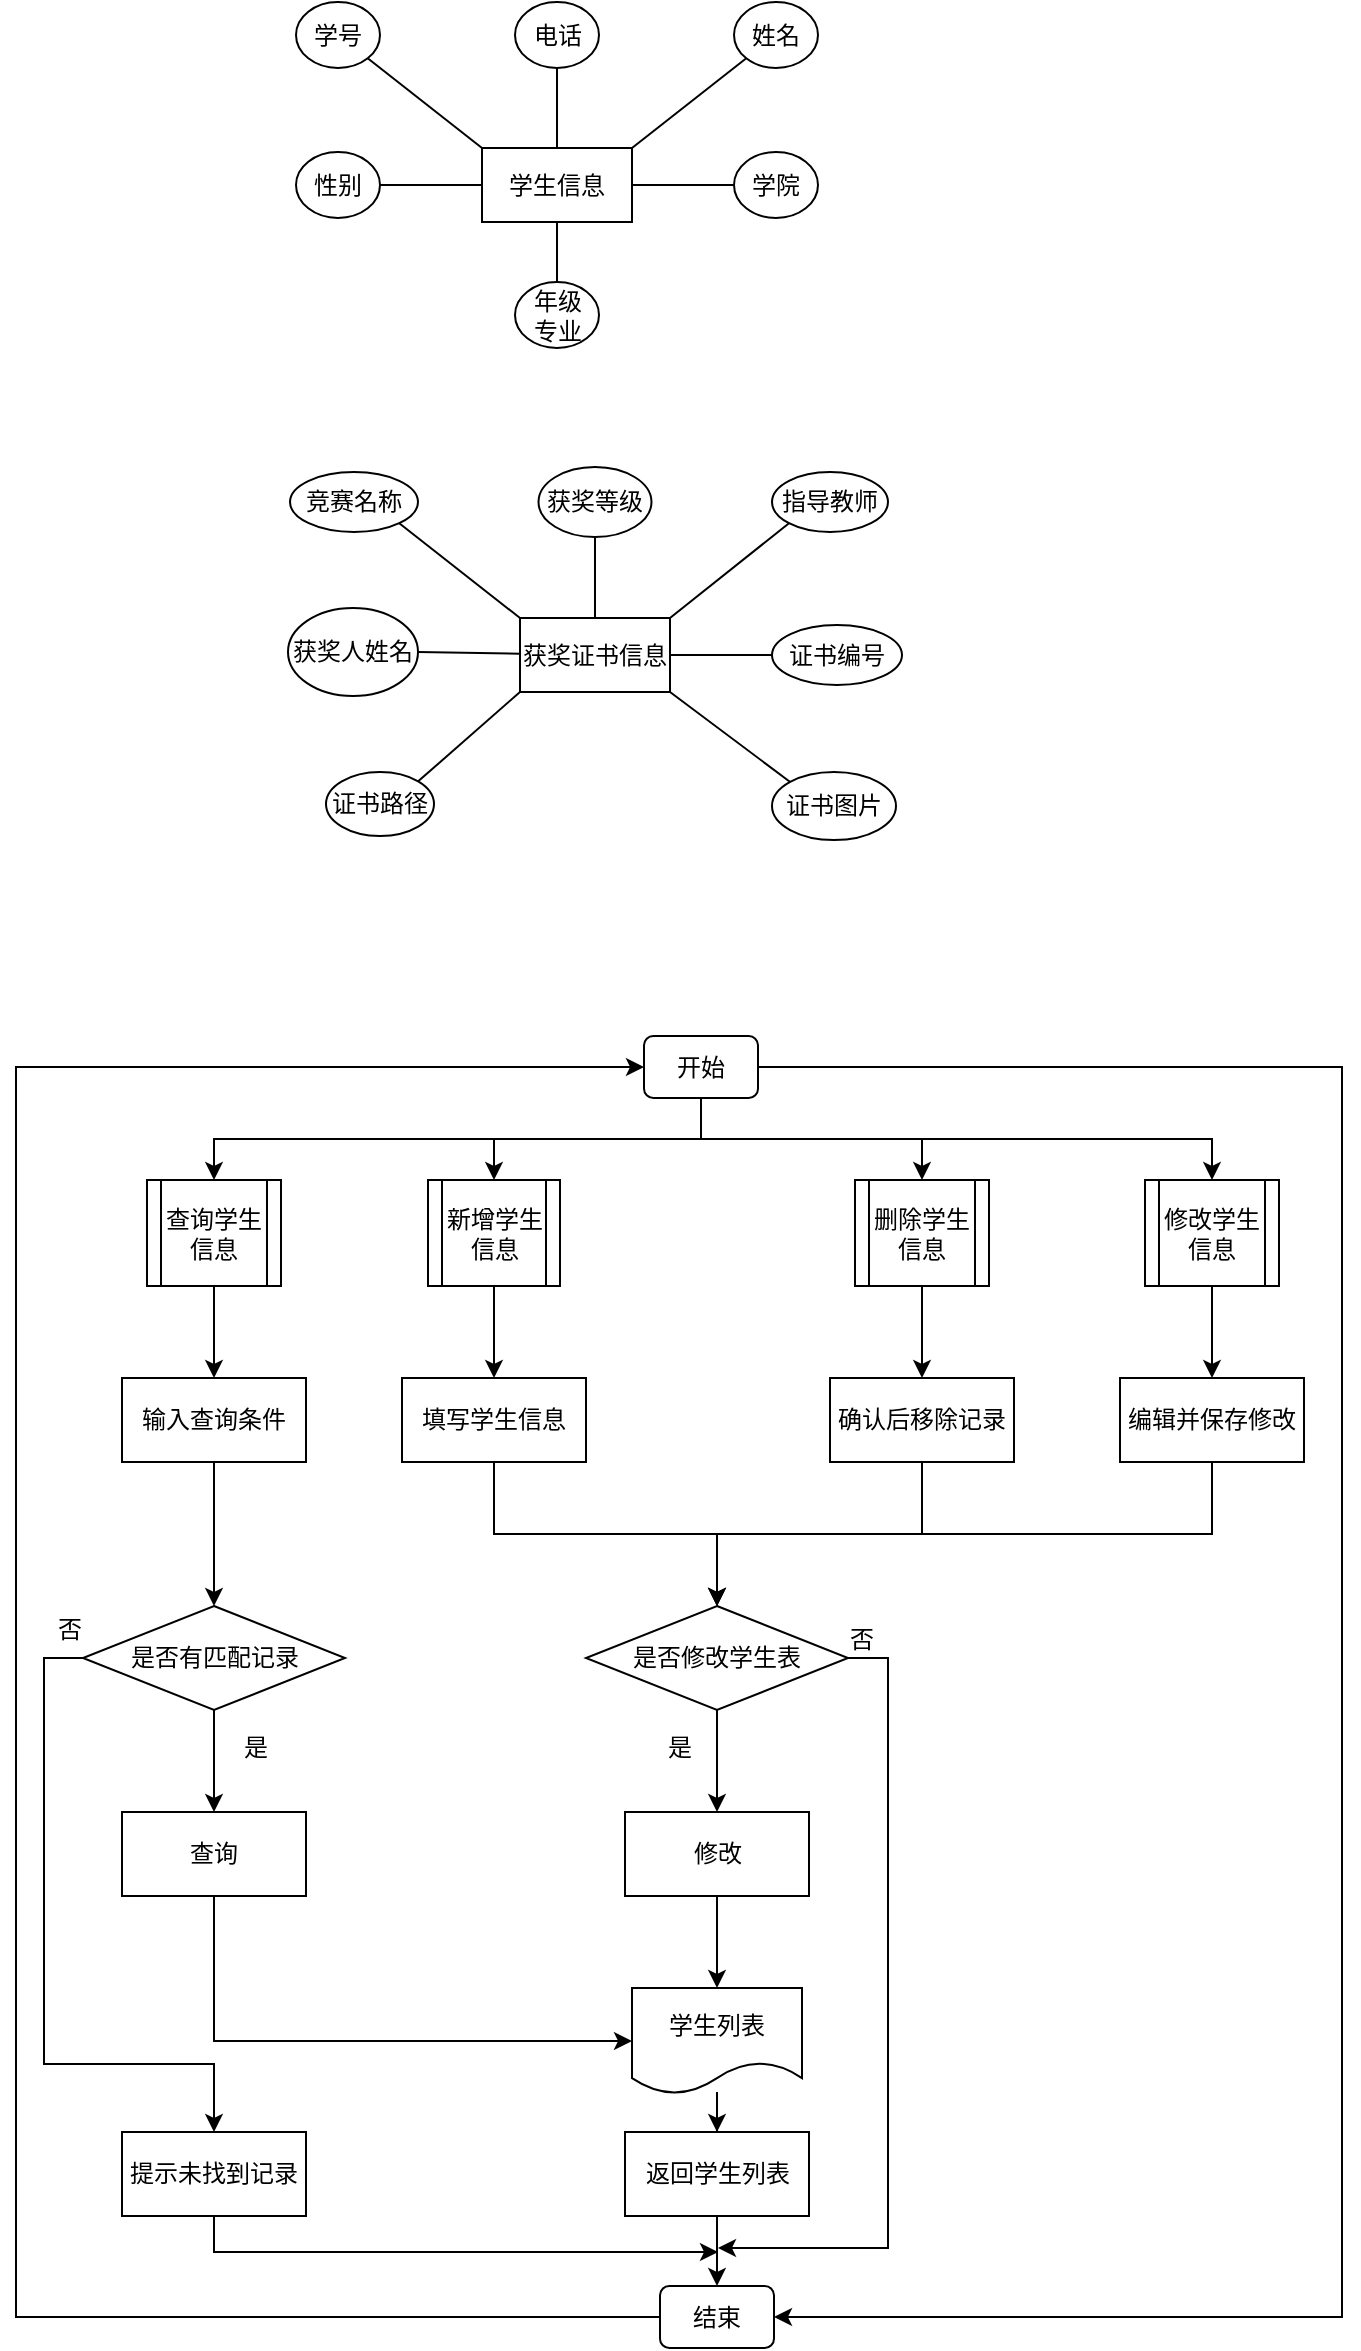 <mxfile version="25.0.3">
  <diagram name="第 1 页" id="52DwuSt1lLLi5HtNywio">
    <mxGraphModel dx="753" dy="677" grid="0" gridSize="10" guides="1" tooltips="1" connect="1" arrows="1" fold="1" page="1" pageScale="1" pageWidth="1169" pageHeight="1654" math="0" shadow="0">
      <root>
        <mxCell id="0" />
        <mxCell id="1" parent="0" />
        <mxCell id="10daeMJfv2n5kkDmHX4X-1" value="学生信息" style="rounded=0;whiteSpace=wrap;html=1;" vertex="1" parent="1">
          <mxGeometry x="317" y="127" width="75" height="37" as="geometry" />
        </mxCell>
        <mxCell id="10daeMJfv2n5kkDmHX4X-11" style="rounded=0;orthogonalLoop=1;jettySize=auto;html=1;exitX=0;exitY=1;exitDx=0;exitDy=0;entryX=1;entryY=0;entryDx=0;entryDy=0;endArrow=none;endFill=0;" edge="1" parent="1" source="10daeMJfv2n5kkDmHX4X-2" target="10daeMJfv2n5kkDmHX4X-1">
          <mxGeometry relative="1" as="geometry" />
        </mxCell>
        <mxCell id="10daeMJfv2n5kkDmHX4X-2" value="姓名" style="ellipse;whiteSpace=wrap;html=1;" vertex="1" parent="1">
          <mxGeometry x="443" y="54" width="42" height="33" as="geometry" />
        </mxCell>
        <mxCell id="10daeMJfv2n5kkDmHX4X-14" style="rounded=0;orthogonalLoop=1;jettySize=auto;html=1;exitX=1;exitY=0.5;exitDx=0;exitDy=0;endArrow=none;endFill=0;" edge="1" parent="1" source="10daeMJfv2n5kkDmHX4X-4" target="10daeMJfv2n5kkDmHX4X-1">
          <mxGeometry relative="1" as="geometry" />
        </mxCell>
        <mxCell id="10daeMJfv2n5kkDmHX4X-4" value="性别" style="ellipse;whiteSpace=wrap;html=1;" vertex="1" parent="1">
          <mxGeometry x="224" y="129" width="42" height="33" as="geometry" />
        </mxCell>
        <mxCell id="10daeMJfv2n5kkDmHX4X-9" style="rounded=0;orthogonalLoop=1;jettySize=auto;html=1;exitX=1;exitY=1;exitDx=0;exitDy=0;entryX=0;entryY=0;entryDx=0;entryDy=0;endArrow=none;endFill=0;" edge="1" parent="1" source="10daeMJfv2n5kkDmHX4X-5" target="10daeMJfv2n5kkDmHX4X-1">
          <mxGeometry relative="1" as="geometry" />
        </mxCell>
        <mxCell id="10daeMJfv2n5kkDmHX4X-5" value="学号" style="ellipse;whiteSpace=wrap;html=1;" vertex="1" parent="1">
          <mxGeometry x="224" y="54" width="42" height="33" as="geometry" />
        </mxCell>
        <mxCell id="10daeMJfv2n5kkDmHX4X-10" style="rounded=0;orthogonalLoop=1;jettySize=auto;html=1;exitX=0.5;exitY=1;exitDx=0;exitDy=0;endArrow=none;endFill=0;" edge="1" parent="1" source="10daeMJfv2n5kkDmHX4X-6" target="10daeMJfv2n5kkDmHX4X-1">
          <mxGeometry relative="1" as="geometry" />
        </mxCell>
        <mxCell id="10daeMJfv2n5kkDmHX4X-6" value="电话" style="ellipse;whiteSpace=wrap;html=1;" vertex="1" parent="1">
          <mxGeometry x="333.5" y="54" width="42" height="33" as="geometry" />
        </mxCell>
        <mxCell id="10daeMJfv2n5kkDmHX4X-13" style="rounded=0;orthogonalLoop=1;jettySize=auto;html=1;exitX=0.5;exitY=0;exitDx=0;exitDy=0;entryX=0.5;entryY=1;entryDx=0;entryDy=0;endArrow=none;endFill=0;" edge="1" parent="1" source="10daeMJfv2n5kkDmHX4X-7" target="10daeMJfv2n5kkDmHX4X-1">
          <mxGeometry relative="1" as="geometry" />
        </mxCell>
        <mxCell id="10daeMJfv2n5kkDmHX4X-7" value="年级&lt;div&gt;专业&lt;/div&gt;" style="ellipse;whiteSpace=wrap;html=1;" vertex="1" parent="1">
          <mxGeometry x="333.5" y="194" width="42" height="33" as="geometry" />
        </mxCell>
        <mxCell id="10daeMJfv2n5kkDmHX4X-12" style="rounded=0;orthogonalLoop=1;jettySize=auto;html=1;exitX=0;exitY=0.5;exitDx=0;exitDy=0;entryX=1;entryY=0.5;entryDx=0;entryDy=0;endArrow=none;endFill=0;" edge="1" parent="1" source="10daeMJfv2n5kkDmHX4X-8" target="10daeMJfv2n5kkDmHX4X-1">
          <mxGeometry relative="1" as="geometry" />
        </mxCell>
        <mxCell id="10daeMJfv2n5kkDmHX4X-8" value="学院" style="ellipse;whiteSpace=wrap;html=1;" vertex="1" parent="1">
          <mxGeometry x="443" y="129" width="42" height="33" as="geometry" />
        </mxCell>
        <mxCell id="10daeMJfv2n5kkDmHX4X-29" style="rounded=0;orthogonalLoop=1;jettySize=auto;html=1;exitX=1;exitY=1;exitDx=0;exitDy=0;entryX=0;entryY=0;entryDx=0;entryDy=0;endArrow=none;endFill=0;" edge="1" parent="1" source="10daeMJfv2n5kkDmHX4X-15" target="10daeMJfv2n5kkDmHX4X-28">
          <mxGeometry relative="1" as="geometry" />
        </mxCell>
        <mxCell id="10daeMJfv2n5kkDmHX4X-15" value="获奖证书信息" style="rounded=0;whiteSpace=wrap;html=1;" vertex="1" parent="1">
          <mxGeometry x="336" y="362" width="75" height="37" as="geometry" />
        </mxCell>
        <mxCell id="10daeMJfv2n5kkDmHX4X-16" style="rounded=0;orthogonalLoop=1;jettySize=auto;html=1;exitX=0;exitY=1;exitDx=0;exitDy=0;entryX=1;entryY=0;entryDx=0;entryDy=0;endArrow=none;endFill=0;" edge="1" parent="1" source="10daeMJfv2n5kkDmHX4X-17" target="10daeMJfv2n5kkDmHX4X-15">
          <mxGeometry relative="1" as="geometry" />
        </mxCell>
        <mxCell id="10daeMJfv2n5kkDmHX4X-17" value="指导教师" style="ellipse;whiteSpace=wrap;html=1;" vertex="1" parent="1">
          <mxGeometry x="462" y="289" width="58" height="30" as="geometry" />
        </mxCell>
        <mxCell id="10daeMJfv2n5kkDmHX4X-18" style="rounded=0;orthogonalLoop=1;jettySize=auto;html=1;exitX=1;exitY=0.5;exitDx=0;exitDy=0;endArrow=none;endFill=0;" edge="1" parent="1" source="10daeMJfv2n5kkDmHX4X-19" target="10daeMJfv2n5kkDmHX4X-15">
          <mxGeometry relative="1" as="geometry" />
        </mxCell>
        <mxCell id="10daeMJfv2n5kkDmHX4X-19" value="获奖人姓名" style="ellipse;whiteSpace=wrap;html=1;" vertex="1" parent="1">
          <mxGeometry x="220" y="357" width="65" height="44" as="geometry" />
        </mxCell>
        <mxCell id="10daeMJfv2n5kkDmHX4X-20" style="rounded=0;orthogonalLoop=1;jettySize=auto;html=1;exitX=1;exitY=1;exitDx=0;exitDy=0;entryX=0;entryY=0;entryDx=0;entryDy=0;endArrow=none;endFill=0;" edge="1" parent="1" source="10daeMJfv2n5kkDmHX4X-21" target="10daeMJfv2n5kkDmHX4X-15">
          <mxGeometry relative="1" as="geometry" />
        </mxCell>
        <mxCell id="10daeMJfv2n5kkDmHX4X-21" value="竞赛名称" style="ellipse;whiteSpace=wrap;html=1;" vertex="1" parent="1">
          <mxGeometry x="221" y="289" width="64" height="30" as="geometry" />
        </mxCell>
        <mxCell id="10daeMJfv2n5kkDmHX4X-22" style="rounded=0;orthogonalLoop=1;jettySize=auto;html=1;exitX=0.5;exitY=1;exitDx=0;exitDy=0;endArrow=none;endFill=0;" edge="1" parent="1" source="10daeMJfv2n5kkDmHX4X-23" target="10daeMJfv2n5kkDmHX4X-15">
          <mxGeometry relative="1" as="geometry" />
        </mxCell>
        <mxCell id="10daeMJfv2n5kkDmHX4X-23" value="获奖等级" style="ellipse;whiteSpace=wrap;html=1;" vertex="1" parent="1">
          <mxGeometry x="345.25" y="286.5" width="56.5" height="35" as="geometry" />
        </mxCell>
        <mxCell id="10daeMJfv2n5kkDmHX4X-24" style="rounded=0;orthogonalLoop=1;jettySize=auto;html=1;exitX=1;exitY=0;exitDx=0;exitDy=0;entryX=0;entryY=1;entryDx=0;entryDy=0;endArrow=none;endFill=0;" edge="1" parent="1" source="10daeMJfv2n5kkDmHX4X-25" target="10daeMJfv2n5kkDmHX4X-15">
          <mxGeometry relative="1" as="geometry" />
        </mxCell>
        <mxCell id="10daeMJfv2n5kkDmHX4X-25" value="证书路径" style="ellipse;whiteSpace=wrap;html=1;" vertex="1" parent="1">
          <mxGeometry x="239" y="439" width="54" height="32" as="geometry" />
        </mxCell>
        <mxCell id="10daeMJfv2n5kkDmHX4X-26" style="rounded=0;orthogonalLoop=1;jettySize=auto;html=1;exitX=0;exitY=0.5;exitDx=0;exitDy=0;entryX=1;entryY=0.5;entryDx=0;entryDy=0;endArrow=none;endFill=0;" edge="1" parent="1" source="10daeMJfv2n5kkDmHX4X-27" target="10daeMJfv2n5kkDmHX4X-15">
          <mxGeometry relative="1" as="geometry" />
        </mxCell>
        <mxCell id="10daeMJfv2n5kkDmHX4X-27" value="证书编号" style="ellipse;whiteSpace=wrap;html=1;" vertex="1" parent="1">
          <mxGeometry x="462" y="365.5" width="65" height="30" as="geometry" />
        </mxCell>
        <mxCell id="10daeMJfv2n5kkDmHX4X-28" value="证书图片" style="ellipse;whiteSpace=wrap;html=1;" vertex="1" parent="1">
          <mxGeometry x="462" y="439" width="62" height="34" as="geometry" />
        </mxCell>
        <mxCell id="10daeMJfv2n5kkDmHX4X-49" style="edgeStyle=orthogonalEdgeStyle;rounded=0;orthogonalLoop=1;jettySize=auto;html=1;exitX=0.5;exitY=1;exitDx=0;exitDy=0;entryX=0.5;entryY=0;entryDx=0;entryDy=0;" edge="1" parent="1" source="10daeMJfv2n5kkDmHX4X-30" target="10daeMJfv2n5kkDmHX4X-34">
          <mxGeometry relative="1" as="geometry" />
        </mxCell>
        <mxCell id="10daeMJfv2n5kkDmHX4X-50" style="edgeStyle=orthogonalEdgeStyle;rounded=0;orthogonalLoop=1;jettySize=auto;html=1;exitX=0.5;exitY=1;exitDx=0;exitDy=0;" edge="1" parent="1" source="10daeMJfv2n5kkDmHX4X-30" target="10daeMJfv2n5kkDmHX4X-36">
          <mxGeometry relative="1" as="geometry" />
        </mxCell>
        <mxCell id="10daeMJfv2n5kkDmHX4X-51" style="edgeStyle=orthogonalEdgeStyle;rounded=0;orthogonalLoop=1;jettySize=auto;html=1;exitX=0.5;exitY=1;exitDx=0;exitDy=0;" edge="1" parent="1" source="10daeMJfv2n5kkDmHX4X-30" target="10daeMJfv2n5kkDmHX4X-39">
          <mxGeometry relative="1" as="geometry" />
        </mxCell>
        <mxCell id="10daeMJfv2n5kkDmHX4X-52" style="edgeStyle=orthogonalEdgeStyle;rounded=0;orthogonalLoop=1;jettySize=auto;html=1;exitX=0.5;exitY=1;exitDx=0;exitDy=0;" edge="1" parent="1" source="10daeMJfv2n5kkDmHX4X-30" target="10daeMJfv2n5kkDmHX4X-40">
          <mxGeometry relative="1" as="geometry" />
        </mxCell>
        <mxCell id="10daeMJfv2n5kkDmHX4X-81" style="edgeStyle=orthogonalEdgeStyle;rounded=0;orthogonalLoop=1;jettySize=auto;html=1;exitX=1;exitY=0.5;exitDx=0;exitDy=0;entryX=1;entryY=0.5;entryDx=0;entryDy=0;" edge="1" parent="1" source="10daeMJfv2n5kkDmHX4X-30" target="10daeMJfv2n5kkDmHX4X-44">
          <mxGeometry relative="1" as="geometry">
            <Array as="points">
              <mxPoint x="747" y="587" />
              <mxPoint x="747" y="1212" />
            </Array>
          </mxGeometry>
        </mxCell>
        <mxCell id="10daeMJfv2n5kkDmHX4X-30" value="开始" style="rounded=1;whiteSpace=wrap;html=1;" vertex="1" parent="1">
          <mxGeometry x="398" y="571" width="57" height="31" as="geometry" />
        </mxCell>
        <mxCell id="10daeMJfv2n5kkDmHX4X-53" style="edgeStyle=orthogonalEdgeStyle;rounded=0;orthogonalLoop=1;jettySize=auto;html=1;exitX=0.5;exitY=1;exitDx=0;exitDy=0;entryX=0.5;entryY=0;entryDx=0;entryDy=0;" edge="1" parent="1" source="10daeMJfv2n5kkDmHX4X-34" target="10daeMJfv2n5kkDmHX4X-37">
          <mxGeometry relative="1" as="geometry" />
        </mxCell>
        <mxCell id="10daeMJfv2n5kkDmHX4X-34" value="新增学生信息" style="shape=process;whiteSpace=wrap;html=1;backgroundOutline=1;" vertex="1" parent="1">
          <mxGeometry x="290" y="643" width="66" height="53" as="geometry" />
        </mxCell>
        <mxCell id="10daeMJfv2n5kkDmHX4X-66" style="edgeStyle=orthogonalEdgeStyle;rounded=0;orthogonalLoop=1;jettySize=auto;html=1;entryX=0.5;entryY=0;entryDx=0;entryDy=0;" edge="1" parent="1" source="10daeMJfv2n5kkDmHX4X-35" target="10daeMJfv2n5kkDmHX4X-46">
          <mxGeometry relative="1" as="geometry" />
        </mxCell>
        <mxCell id="10daeMJfv2n5kkDmHX4X-35" value="学生列表" style="shape=document;whiteSpace=wrap;html=1;boundedLbl=1;" vertex="1" parent="1">
          <mxGeometry x="392" y="1047" width="85" height="53" as="geometry" />
        </mxCell>
        <mxCell id="10daeMJfv2n5kkDmHX4X-54" style="edgeStyle=orthogonalEdgeStyle;rounded=0;orthogonalLoop=1;jettySize=auto;html=1;exitX=0.5;exitY=1;exitDx=0;exitDy=0;entryX=0.5;entryY=0;entryDx=0;entryDy=0;" edge="1" parent="1" source="10daeMJfv2n5kkDmHX4X-36" target="10daeMJfv2n5kkDmHX4X-38">
          <mxGeometry relative="1" as="geometry" />
        </mxCell>
        <mxCell id="10daeMJfv2n5kkDmHX4X-36" value="查询学生信息" style="shape=process;whiteSpace=wrap;html=1;backgroundOutline=1;" vertex="1" parent="1">
          <mxGeometry x="149.5" y="643" width="67" height="53" as="geometry" />
        </mxCell>
        <mxCell id="10daeMJfv2n5kkDmHX4X-70" style="edgeStyle=orthogonalEdgeStyle;rounded=0;orthogonalLoop=1;jettySize=auto;html=1;exitX=0.5;exitY=1;exitDx=0;exitDy=0;entryX=0.5;entryY=0;entryDx=0;entryDy=0;" edge="1" parent="1" source="10daeMJfv2n5kkDmHX4X-37" target="10daeMJfv2n5kkDmHX4X-68">
          <mxGeometry relative="1" as="geometry" />
        </mxCell>
        <mxCell id="10daeMJfv2n5kkDmHX4X-37" value="填写学生信息" style="rounded=0;whiteSpace=wrap;html=1;" vertex="1" parent="1">
          <mxGeometry x="277" y="742" width="92" height="42" as="geometry" />
        </mxCell>
        <mxCell id="10daeMJfv2n5kkDmHX4X-69" style="edgeStyle=orthogonalEdgeStyle;rounded=0;orthogonalLoop=1;jettySize=auto;html=1;exitX=0.5;exitY=1;exitDx=0;exitDy=0;entryX=0.5;entryY=0;entryDx=0;entryDy=0;" edge="1" parent="1" source="10daeMJfv2n5kkDmHX4X-38" target="10daeMJfv2n5kkDmHX4X-83">
          <mxGeometry relative="1" as="geometry" />
        </mxCell>
        <mxCell id="10daeMJfv2n5kkDmHX4X-38" value="输入查询条件" style="rounded=0;whiteSpace=wrap;html=1;" vertex="1" parent="1">
          <mxGeometry x="137" y="742" width="92" height="42" as="geometry" />
        </mxCell>
        <mxCell id="10daeMJfv2n5kkDmHX4X-56" style="edgeStyle=orthogonalEdgeStyle;rounded=0;orthogonalLoop=1;jettySize=auto;html=1;exitX=0.5;exitY=1;exitDx=0;exitDy=0;" edge="1" parent="1" source="10daeMJfv2n5kkDmHX4X-39" target="10daeMJfv2n5kkDmHX4X-47">
          <mxGeometry relative="1" as="geometry" />
        </mxCell>
        <mxCell id="10daeMJfv2n5kkDmHX4X-39" value="删除学生信息" style="shape=process;whiteSpace=wrap;html=1;backgroundOutline=1;" vertex="1" parent="1">
          <mxGeometry x="503.5" y="643" width="67" height="53" as="geometry" />
        </mxCell>
        <mxCell id="10daeMJfv2n5kkDmHX4X-57" style="edgeStyle=orthogonalEdgeStyle;rounded=0;orthogonalLoop=1;jettySize=auto;html=1;exitX=0.5;exitY=1;exitDx=0;exitDy=0;" edge="1" parent="1" source="10daeMJfv2n5kkDmHX4X-40" target="10daeMJfv2n5kkDmHX4X-42">
          <mxGeometry relative="1" as="geometry" />
        </mxCell>
        <mxCell id="10daeMJfv2n5kkDmHX4X-40" value="修改学生信息" style="shape=process;whiteSpace=wrap;html=1;backgroundOutline=1;" vertex="1" parent="1">
          <mxGeometry x="648.5" y="643" width="67" height="53" as="geometry" />
        </mxCell>
        <mxCell id="10daeMJfv2n5kkDmHX4X-72" style="edgeStyle=orthogonalEdgeStyle;rounded=0;orthogonalLoop=1;jettySize=auto;html=1;exitX=0.5;exitY=1;exitDx=0;exitDy=0;entryX=0.5;entryY=0;entryDx=0;entryDy=0;" edge="1" parent="1" source="10daeMJfv2n5kkDmHX4X-42" target="10daeMJfv2n5kkDmHX4X-68">
          <mxGeometry relative="1" as="geometry" />
        </mxCell>
        <mxCell id="10daeMJfv2n5kkDmHX4X-42" value="编辑并保存修改" style="rounded=0;whiteSpace=wrap;html=1;" vertex="1" parent="1">
          <mxGeometry x="636" y="742" width="92" height="42" as="geometry" />
        </mxCell>
        <mxCell id="10daeMJfv2n5kkDmHX4X-75" style="edgeStyle=orthogonalEdgeStyle;rounded=0;orthogonalLoop=1;jettySize=auto;html=1;entryX=0;entryY=0.5;entryDx=0;entryDy=0;" edge="1" parent="1" source="10daeMJfv2n5kkDmHX4X-44" target="10daeMJfv2n5kkDmHX4X-30">
          <mxGeometry relative="1" as="geometry">
            <Array as="points">
              <mxPoint x="84" y="1212" />
              <mxPoint x="84" y="587" />
            </Array>
          </mxGeometry>
        </mxCell>
        <mxCell id="10daeMJfv2n5kkDmHX4X-44" value="结束" style="rounded=1;whiteSpace=wrap;html=1;" vertex="1" parent="1">
          <mxGeometry x="406" y="1196" width="57" height="31" as="geometry" />
        </mxCell>
        <mxCell id="10daeMJfv2n5kkDmHX4X-74" style="edgeStyle=orthogonalEdgeStyle;rounded=0;orthogonalLoop=1;jettySize=auto;html=1;exitX=0.5;exitY=1;exitDx=0;exitDy=0;" edge="1" parent="1" source="10daeMJfv2n5kkDmHX4X-46" target="10daeMJfv2n5kkDmHX4X-44">
          <mxGeometry relative="1" as="geometry" />
        </mxCell>
        <mxCell id="10daeMJfv2n5kkDmHX4X-46" value="返回学生列表" style="rounded=0;whiteSpace=wrap;html=1;" vertex="1" parent="1">
          <mxGeometry x="388.5" y="1119" width="92" height="42" as="geometry" />
        </mxCell>
        <mxCell id="10daeMJfv2n5kkDmHX4X-71" style="edgeStyle=orthogonalEdgeStyle;rounded=0;orthogonalLoop=1;jettySize=auto;html=1;exitX=0.5;exitY=1;exitDx=0;exitDy=0;" edge="1" parent="1" source="10daeMJfv2n5kkDmHX4X-47" target="10daeMJfv2n5kkDmHX4X-68">
          <mxGeometry relative="1" as="geometry" />
        </mxCell>
        <mxCell id="10daeMJfv2n5kkDmHX4X-47" value="确认后移除记录" style="rounded=0;whiteSpace=wrap;html=1;" vertex="1" parent="1">
          <mxGeometry x="491" y="742" width="92" height="42" as="geometry" />
        </mxCell>
        <mxCell id="10daeMJfv2n5kkDmHX4X-73" style="edgeStyle=orthogonalEdgeStyle;rounded=0;orthogonalLoop=1;jettySize=auto;html=1;exitX=0.5;exitY=1;exitDx=0;exitDy=0;entryX=0.5;entryY=0;entryDx=0;entryDy=0;" edge="1" parent="1" source="10daeMJfv2n5kkDmHX4X-68" target="10daeMJfv2n5kkDmHX4X-80">
          <mxGeometry relative="1" as="geometry" />
        </mxCell>
        <mxCell id="10daeMJfv2n5kkDmHX4X-101" style="edgeStyle=orthogonalEdgeStyle;rounded=0;orthogonalLoop=1;jettySize=auto;html=1;" edge="1" parent="1" source="10daeMJfv2n5kkDmHX4X-68">
          <mxGeometry relative="1" as="geometry">
            <mxPoint x="435" y="1177" as="targetPoint" />
            <Array as="points">
              <mxPoint x="520" y="882" />
              <mxPoint x="520" y="1177" />
              <mxPoint x="463" y="1177" />
            </Array>
          </mxGeometry>
        </mxCell>
        <mxCell id="10daeMJfv2n5kkDmHX4X-68" value="是否修改学生表" style="rhombus;whiteSpace=wrap;html=1;" vertex="1" parent="1">
          <mxGeometry x="369" y="856" width="131" height="52" as="geometry" />
        </mxCell>
        <mxCell id="10daeMJfv2n5kkDmHX4X-78" value="否" style="text;html=1;align=center;verticalAlign=middle;whiteSpace=wrap;rounded=0;" vertex="1" parent="1">
          <mxGeometry x="477" y="858" width="60" height="30" as="geometry" />
        </mxCell>
        <mxCell id="10daeMJfv2n5kkDmHX4X-79" value="是" style="text;html=1;align=center;verticalAlign=middle;whiteSpace=wrap;rounded=0;" vertex="1" parent="1">
          <mxGeometry x="386" y="912" width="60" height="30" as="geometry" />
        </mxCell>
        <mxCell id="10daeMJfv2n5kkDmHX4X-82" style="edgeStyle=orthogonalEdgeStyle;rounded=0;orthogonalLoop=1;jettySize=auto;html=1;exitX=0.5;exitY=1;exitDx=0;exitDy=0;" edge="1" parent="1" source="10daeMJfv2n5kkDmHX4X-80" target="10daeMJfv2n5kkDmHX4X-35">
          <mxGeometry relative="1" as="geometry" />
        </mxCell>
        <mxCell id="10daeMJfv2n5kkDmHX4X-80" value="修改" style="rounded=0;whiteSpace=wrap;html=1;" vertex="1" parent="1">
          <mxGeometry x="388.5" y="959" width="92" height="42" as="geometry" />
        </mxCell>
        <mxCell id="10daeMJfv2n5kkDmHX4X-86" style="edgeStyle=orthogonalEdgeStyle;rounded=0;orthogonalLoop=1;jettySize=auto;html=1;exitX=0.5;exitY=1;exitDx=0;exitDy=0;entryX=0.5;entryY=0;entryDx=0;entryDy=0;" edge="1" parent="1" source="10daeMJfv2n5kkDmHX4X-83" target="10daeMJfv2n5kkDmHX4X-85">
          <mxGeometry relative="1" as="geometry" />
        </mxCell>
        <mxCell id="10daeMJfv2n5kkDmHX4X-91" style="edgeStyle=orthogonalEdgeStyle;rounded=0;orthogonalLoop=1;jettySize=auto;html=1;exitX=0;exitY=0.5;exitDx=0;exitDy=0;entryX=0.5;entryY=0;entryDx=0;entryDy=0;" edge="1" parent="1" source="10daeMJfv2n5kkDmHX4X-83" target="10daeMJfv2n5kkDmHX4X-89">
          <mxGeometry relative="1" as="geometry">
            <Array as="points">
              <mxPoint x="98" y="882" />
              <mxPoint x="98" y="1085" />
              <mxPoint x="183" y="1085" />
            </Array>
          </mxGeometry>
        </mxCell>
        <mxCell id="10daeMJfv2n5kkDmHX4X-83" value="是否有匹配记录" style="rhombus;whiteSpace=wrap;html=1;" vertex="1" parent="1">
          <mxGeometry x="117.5" y="856" width="131" height="52" as="geometry" />
        </mxCell>
        <mxCell id="10daeMJfv2n5kkDmHX4X-88" style="edgeStyle=orthogonalEdgeStyle;rounded=0;orthogonalLoop=1;jettySize=auto;html=1;exitX=0.5;exitY=1;exitDx=0;exitDy=0;entryX=0;entryY=0.5;entryDx=0;entryDy=0;" edge="1" parent="1" source="10daeMJfv2n5kkDmHX4X-85" target="10daeMJfv2n5kkDmHX4X-35">
          <mxGeometry relative="1" as="geometry" />
        </mxCell>
        <mxCell id="10daeMJfv2n5kkDmHX4X-85" value="查询" style="rounded=0;whiteSpace=wrap;html=1;" vertex="1" parent="1">
          <mxGeometry x="137" y="959" width="92" height="42" as="geometry" />
        </mxCell>
        <mxCell id="10daeMJfv2n5kkDmHX4X-87" value="是" style="text;html=1;align=center;verticalAlign=middle;whiteSpace=wrap;rounded=0;" vertex="1" parent="1">
          <mxGeometry x="174" y="912" width="60" height="30" as="geometry" />
        </mxCell>
        <mxCell id="10daeMJfv2n5kkDmHX4X-97" style="edgeStyle=orthogonalEdgeStyle;rounded=0;orthogonalLoop=1;jettySize=auto;html=1;exitX=0.5;exitY=1;exitDx=0;exitDy=0;" edge="1" parent="1" source="10daeMJfv2n5kkDmHX4X-89">
          <mxGeometry relative="1" as="geometry">
            <mxPoint x="435" y="1179" as="targetPoint" />
            <Array as="points">
              <mxPoint x="183" y="1179" />
            </Array>
          </mxGeometry>
        </mxCell>
        <mxCell id="10daeMJfv2n5kkDmHX4X-89" value="提示未找到记录" style="rounded=0;whiteSpace=wrap;html=1;" vertex="1" parent="1">
          <mxGeometry x="137" y="1119" width="92" height="42" as="geometry" />
        </mxCell>
        <mxCell id="10daeMJfv2n5kkDmHX4X-92" value="否" style="text;html=1;align=center;verticalAlign=middle;whiteSpace=wrap;rounded=0;" vertex="1" parent="1">
          <mxGeometry x="81" y="853" width="60" height="30" as="geometry" />
        </mxCell>
      </root>
    </mxGraphModel>
  </diagram>
</mxfile>
